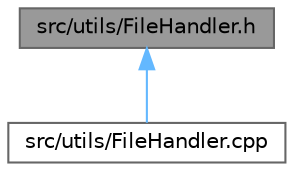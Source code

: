 digraph "src/utils/FileHandler.h"
{
 // LATEX_PDF_SIZE
  bgcolor="transparent";
  edge [fontname=Helvetica,fontsize=10,labelfontname=Helvetica,labelfontsize=10];
  node [fontname=Helvetica,fontsize=10,shape=box,height=0.2,width=0.4];
  Node1 [id="Node000001",label="src/utils/FileHandler.h",height=0.2,width=0.4,color="gray40", fillcolor="grey60", style="filled", fontcolor="black",tooltip="Declaration of the file handler class for csvhelper."];
  Node1 -> Node2 [id="edge1_Node000001_Node000002",dir="back",color="steelblue1",style="solid",tooltip=" "];
  Node2 [id="Node000002",label="src/utils/FileHandler.cpp",height=0.2,width=0.4,color="grey40", fillcolor="white", style="filled",URL="$_file_handler_8cpp.html",tooltip="Function sefinitions of the file handler class for csvhelper."];
}
